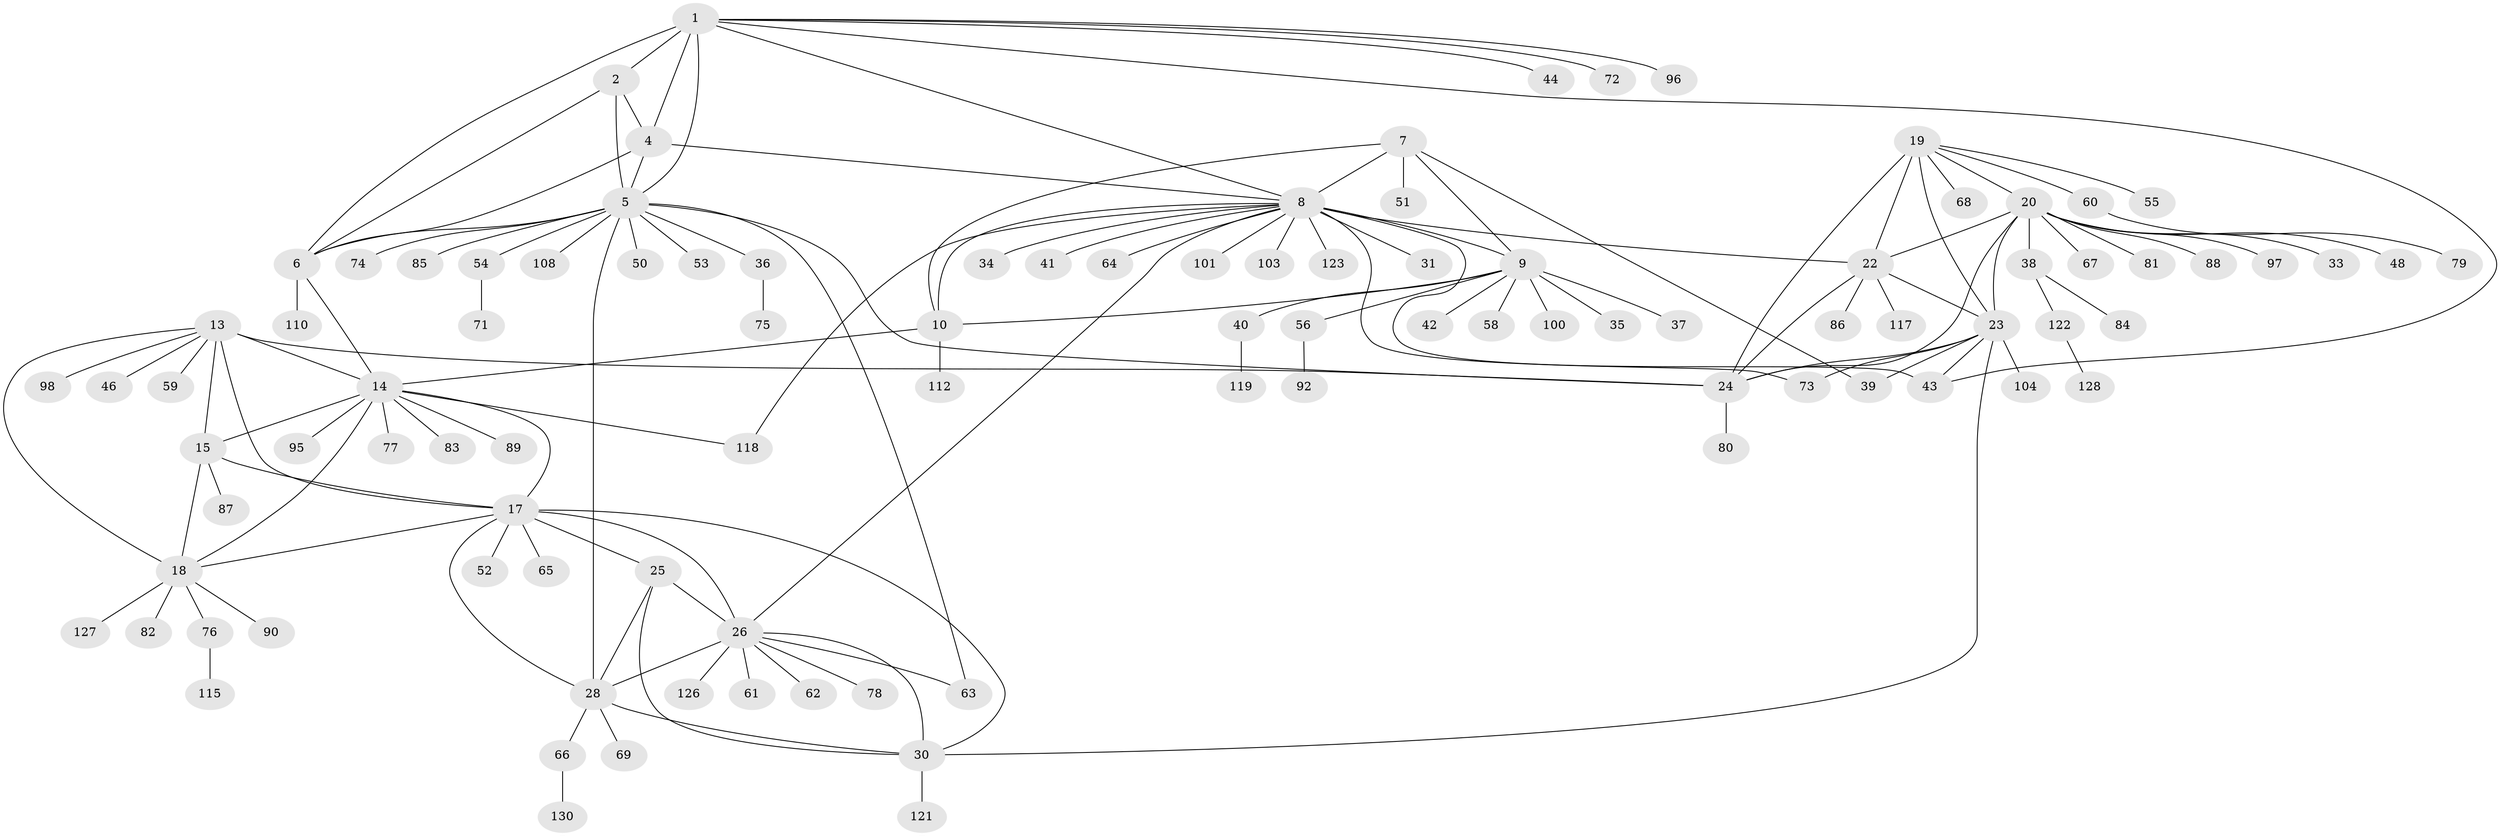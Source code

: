 // original degree distribution, {6: 0.046153846153846156, 5: 0.007692307692307693, 9: 0.046153846153846156, 16: 0.007692307692307693, 8: 0.046153846153846156, 15: 0.007692307692307693, 7: 0.038461538461538464, 13: 0.007692307692307693, 10: 0.015384615384615385, 11: 0.007692307692307693, 1: 0.5461538461538461, 2: 0.17692307692307693, 3: 0.046153846153846156}
// Generated by graph-tools (version 1.1) at 2025/11/02/27/25 16:11:35]
// undirected, 100 vertices, 139 edges
graph export_dot {
graph [start="1"]
  node [color=gray90,style=filled];
  1 [super="+3"];
  2;
  4 [super="+114"];
  5 [super="+116"];
  6 [super="+47"];
  7 [super="+93"];
  8 [super="+11"];
  9 [super="+12"];
  10;
  13 [super="+16"];
  14 [super="+129"];
  15;
  17 [super="+29"];
  18 [super="+57"];
  19 [super="+21"];
  20 [super="+45"];
  22 [super="+99"];
  23 [super="+70"];
  24 [super="+32"];
  25 [super="+105"];
  26 [super="+27"];
  28 [super="+49"];
  30;
  31;
  33 [super="+102"];
  34;
  35;
  36;
  37;
  38 [super="+120"];
  39;
  40 [super="+94"];
  41;
  42 [super="+124"];
  43;
  44;
  46;
  48;
  50;
  51;
  52;
  53 [super="+106"];
  54;
  55;
  56;
  58;
  59;
  60;
  61;
  62;
  63;
  64;
  65 [super="+125"];
  66;
  67;
  68;
  69;
  71;
  72;
  73 [super="+111"];
  74;
  75 [super="+91"];
  76;
  77;
  78;
  79;
  80;
  81 [super="+107"];
  82;
  83;
  84;
  85;
  86;
  87;
  88;
  89 [super="+109"];
  90;
  92;
  95;
  96;
  97;
  98;
  100;
  101;
  103;
  104;
  108 [super="+113"];
  110;
  112;
  115;
  117;
  118;
  119;
  121;
  122;
  123;
  126;
  127;
  128;
  130;
  1 -- 2 [weight=2];
  1 -- 4 [weight=2];
  1 -- 5 [weight=2];
  1 -- 6 [weight=2];
  1 -- 43;
  1 -- 96;
  1 -- 72;
  1 -- 8;
  1 -- 44;
  2 -- 4;
  2 -- 5;
  2 -- 6;
  4 -- 5;
  4 -- 6;
  4 -- 8;
  5 -- 6;
  5 -- 24;
  5 -- 28 [weight=2];
  5 -- 36;
  5 -- 50;
  5 -- 53;
  5 -- 54;
  5 -- 63;
  5 -- 74;
  5 -- 85;
  5 -- 108;
  6 -- 14;
  6 -- 110;
  7 -- 8 [weight=2];
  7 -- 9 [weight=2];
  7 -- 10;
  7 -- 39;
  7 -- 51;
  8 -- 9 [weight=4];
  8 -- 10 [weight=2];
  8 -- 22;
  8 -- 26;
  8 -- 34;
  8 -- 43;
  8 -- 73;
  8 -- 101;
  8 -- 103;
  8 -- 118;
  8 -- 123;
  8 -- 64;
  8 -- 41;
  8 -- 31;
  9 -- 10 [weight=2];
  9 -- 40;
  9 -- 42;
  9 -- 56;
  9 -- 35;
  9 -- 100;
  9 -- 37;
  9 -- 58;
  10 -- 14;
  10 -- 112;
  13 -- 14 [weight=2];
  13 -- 15 [weight=2];
  13 -- 17 [weight=2];
  13 -- 18 [weight=2];
  13 -- 24;
  13 -- 98;
  13 -- 46;
  13 -- 59;
  14 -- 15;
  14 -- 17;
  14 -- 18;
  14 -- 77;
  14 -- 83;
  14 -- 89;
  14 -- 95;
  14 -- 118;
  15 -- 17;
  15 -- 18;
  15 -- 87;
  17 -- 18;
  17 -- 52;
  17 -- 65;
  17 -- 25;
  17 -- 26 [weight=2];
  17 -- 28;
  17 -- 30;
  18 -- 76;
  18 -- 82;
  18 -- 90;
  18 -- 127;
  19 -- 20 [weight=2];
  19 -- 22 [weight=2];
  19 -- 23 [weight=2];
  19 -- 24 [weight=2];
  19 -- 60;
  19 -- 68;
  19 -- 55;
  20 -- 22;
  20 -- 23;
  20 -- 24;
  20 -- 33;
  20 -- 38;
  20 -- 48;
  20 -- 67;
  20 -- 88;
  20 -- 81;
  20 -- 97;
  22 -- 23;
  22 -- 24;
  22 -- 86;
  22 -- 117;
  23 -- 24;
  23 -- 30;
  23 -- 39;
  23 -- 104;
  23 -- 73 [weight=2];
  23 -- 43;
  24 -- 80;
  25 -- 26 [weight=2];
  25 -- 28;
  25 -- 30;
  26 -- 28 [weight=2];
  26 -- 30 [weight=2];
  26 -- 62;
  26 -- 63;
  26 -- 78;
  26 -- 61;
  26 -- 126;
  28 -- 30;
  28 -- 66;
  28 -- 69;
  30 -- 121;
  36 -- 75;
  38 -- 84;
  38 -- 122;
  40 -- 119;
  54 -- 71;
  56 -- 92;
  60 -- 79;
  66 -- 130;
  76 -- 115;
  122 -- 128;
}
